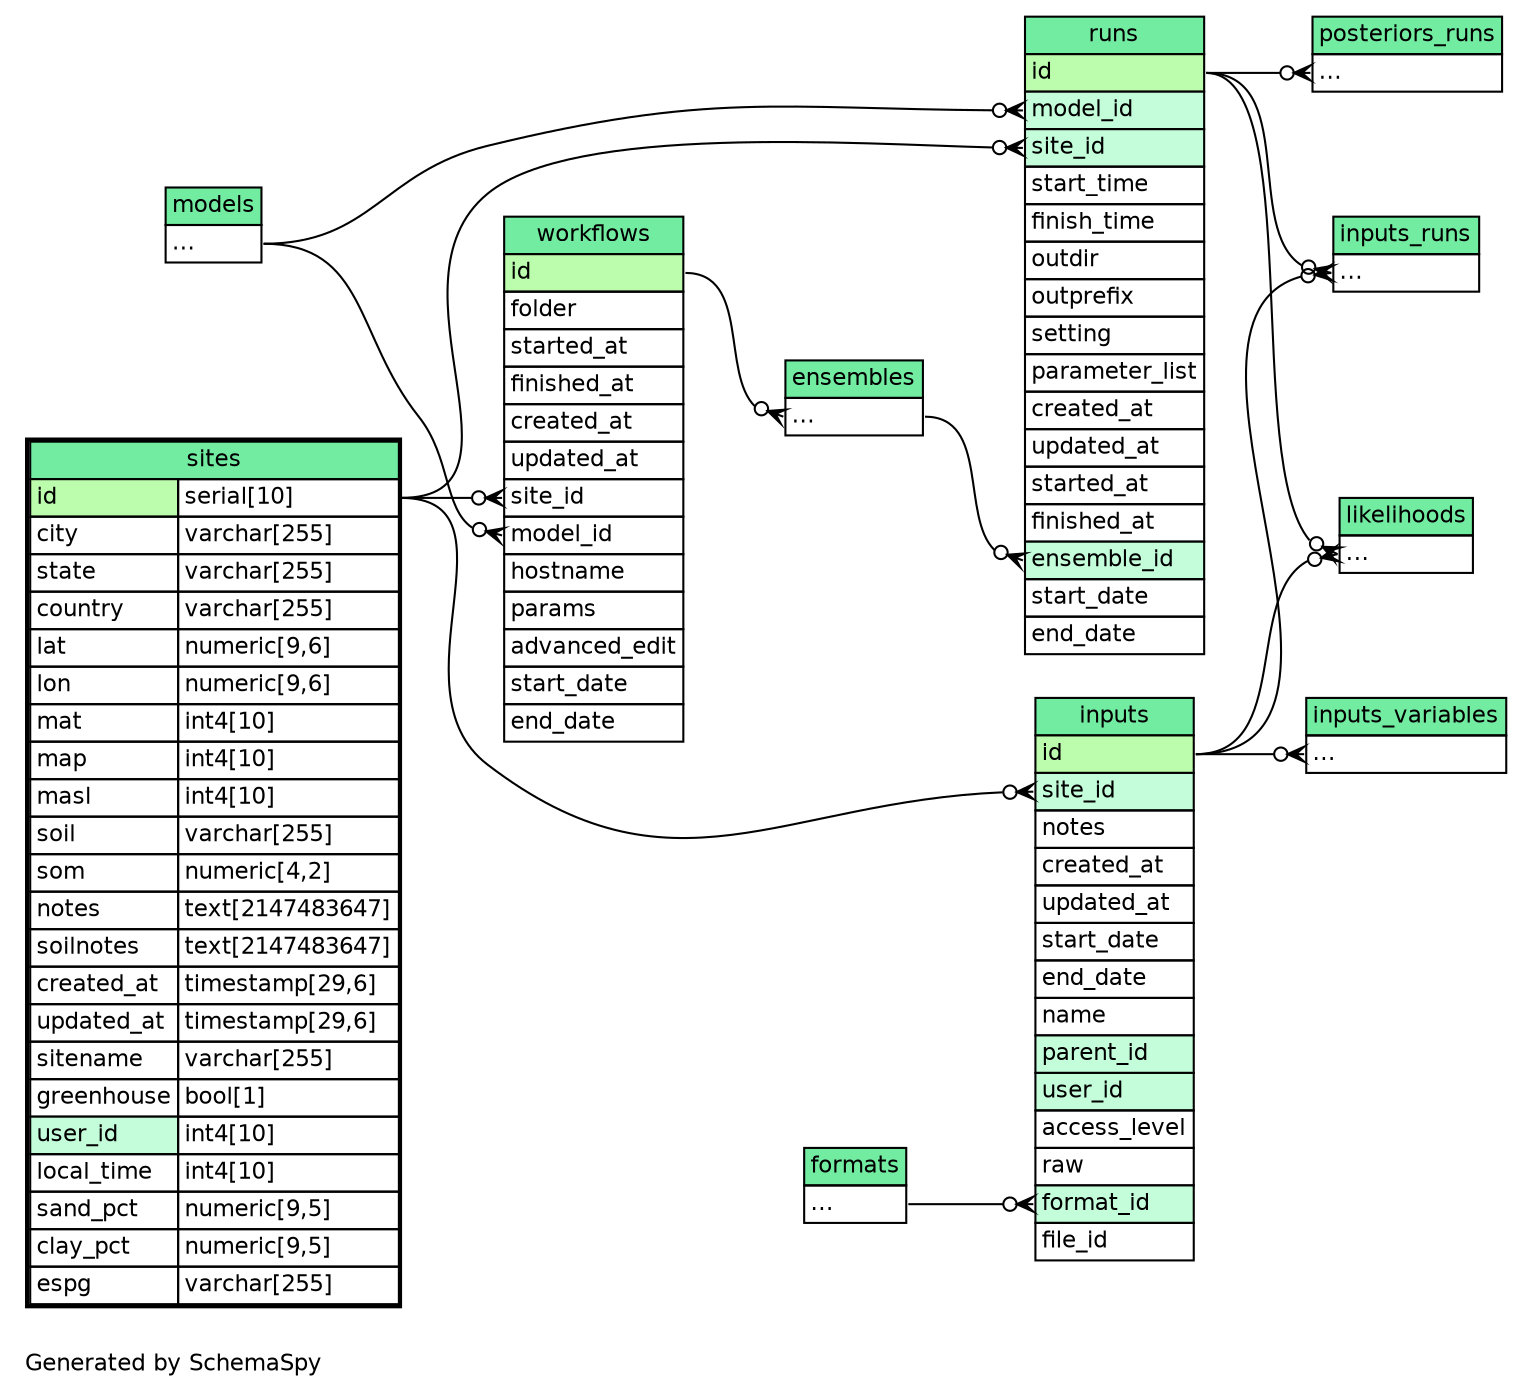 // dot 2.26.3 on Linux 3.8.0-39-generic
// SchemaSpy rev Unknown
digraph "twoDegreesRelationshipsDiagram" {
  graph [
    rankdir="RL"
    bgcolor="#ffffff"
    label="\nGenerated by SchemaSpy"
    labeljust="l"
    nodesep="0.18"
    ranksep="0.46"
    fontname="Helvetica"
    fontsize="11"
  ];
  node [
    fontname="Helvetica"
    fontsize="11"
    shape="plaintext"
  ];
  edge [
    arrowsize="0.8"
  ];
  "ensembles":"elipses":w -> "workflows":"id":e [arrowhead=none dir=back arrowtail=crowodot];
  "inputs":"format_id":w -> "formats":"elipses":e [arrowhead=none dir=back arrowtail=crowodot];
  "inputs":"site_id":w -> "sites":"id.type":e [arrowhead=none dir=back arrowtail=crowodot];
  "inputs_runs":"elipses":w -> "inputs":"id":e [arrowhead=none dir=back arrowtail=crowodot];
  "inputs_runs":"elipses":w -> "runs":"id":e [arrowhead=none dir=back arrowtail=crowodot];
  "inputs_variables":"elipses":w -> "inputs":"id":e [arrowhead=none dir=back arrowtail=crowodot];
  "likelihoods":"elipses":w -> "inputs":"id":e [arrowhead=none dir=back arrowtail=crowodot];
  "likelihoods":"elipses":w -> "runs":"id":e [arrowhead=none dir=back arrowtail=crowodot];
  "posteriors_runs":"elipses":w -> "runs":"id":e [arrowhead=none dir=back arrowtail=crowodot];
  "runs":"ensemble_id":w -> "ensembles":"elipses":e [arrowhead=none dir=back arrowtail=crowodot];
  "runs":"model_id":w -> "models":"elipses":e [arrowhead=none dir=back arrowtail=crowodot];
  "runs":"site_id":w -> "sites":"id.type":e [arrowhead=none dir=back arrowtail=crowodot];
  "workflows":"model_id":w -> "models":"elipses":e [arrowhead=none dir=back arrowtail=crowodot];
  "workflows":"site_id":w -> "sites":"id.type":e [arrowhead=none dir=back arrowtail=crowodot];
  "ensembles" [
    label=<
    <TABLE BORDER="0" CELLBORDER="1" CELLSPACING="0" BGCOLOR="#FFFFFF">
      <TR><TD COLSPAN="4" BGCOLOR="#72ECA1" ALIGN="CENTER">ensembles</TD></TR>
      <TR><TD PORT="elipses" COLSPAN="4" ALIGN="LEFT">...</TD></TR>
    </TABLE>>
    URL="ensembles.html"
    tooltip="ensembles"
  ];
  "formats" [
    label=<
    <TABLE BORDER="0" CELLBORDER="1" CELLSPACING="0" BGCOLOR="#FFFFFF">
      <TR><TD COLSPAN="4" BGCOLOR="#72ECA1" ALIGN="CENTER">formats</TD></TR>
      <TR><TD PORT="elipses" COLSPAN="4" ALIGN="LEFT">...</TD></TR>
    </TABLE>>
    URL="formats.html"
    tooltip="formats"
  ];
  "inputs" [
    label=<
    <TABLE BORDER="0" CELLBORDER="1" CELLSPACING="0" BGCOLOR="#FFFFFF">
      <TR><TD COLSPAN="4" BGCOLOR="#72ECA1" ALIGN="CENTER">inputs</TD></TR>
      <TR><TD PORT="id" COLSPAN="4" BGCOLOR="#bcfdad !important" ALIGN="LEFT">id</TD></TR>
      <TR><TD PORT="site_id" COLSPAN="4" BGCOLOR="#c4fdda !important" ALIGN="LEFT">site_id</TD></TR>
      <TR><TD PORT="notes" COLSPAN="4" ALIGN="LEFT">notes</TD></TR>
      <TR><TD PORT="created_at" COLSPAN="4" ALIGN="LEFT">created_at</TD></TR>
      <TR><TD PORT="updated_at" COLSPAN="4" ALIGN="LEFT">updated_at</TD></TR>
      <TR><TD PORT="start_date" COLSPAN="4" ALIGN="LEFT">start_date</TD></TR>
      <TR><TD PORT="end_date" COLSPAN="4" ALIGN="LEFT">end_date</TD></TR>
      <TR><TD PORT="name" COLSPAN="4" ALIGN="LEFT">name</TD></TR>
      <TR><TD PORT="parent_id" COLSPAN="4" BGCOLOR="#c4fdda !important" ALIGN="LEFT">parent_id</TD></TR>
      <TR><TD PORT="user_id" COLSPAN="4" BGCOLOR="#c4fdda !important" ALIGN="LEFT">user_id</TD></TR>
      <TR><TD PORT="access_level" COLSPAN="4" ALIGN="LEFT">access_level</TD></TR>
      <TR><TD PORT="raw" COLSPAN="4" ALIGN="LEFT">raw</TD></TR>
      <TR><TD PORT="format_id" COLSPAN="4" BGCOLOR="#c4fdda !important" ALIGN="LEFT">format_id</TD></TR>
      <TR><TD PORT="file_id" COLSPAN="4" ALIGN="LEFT">file_id</TD></TR>
    </TABLE>>
    URL="inputs.html"
    tooltip="inputs"
  ];
  "inputs_runs" [
    label=<
    <TABLE BORDER="0" CELLBORDER="1" CELLSPACING="0" BGCOLOR="#FFFFFF">
      <TR><TD COLSPAN="4" BGCOLOR="#72ECA1" ALIGN="CENTER">inputs_runs</TD></TR>
      <TR><TD PORT="elipses" COLSPAN="4" ALIGN="LEFT">...</TD></TR>
    </TABLE>>
    URL="inputs_runs.html"
    tooltip="inputs_runs"
  ];
  "inputs_variables" [
    label=<
    <TABLE BORDER="0" CELLBORDER="1" CELLSPACING="0" BGCOLOR="#FFFFFF">
      <TR><TD COLSPAN="4" BGCOLOR="#72ECA1" ALIGN="CENTER">inputs_variables</TD></TR>
      <TR><TD PORT="elipses" COLSPAN="4" ALIGN="LEFT">...</TD></TR>
    </TABLE>>
    URL="inputs_variables.html"
    tooltip="inputs_variables"
  ];
  "likelihoods" [
    label=<
    <TABLE BORDER="0" CELLBORDER="1" CELLSPACING="0" BGCOLOR="#FFFFFF">
      <TR><TD COLSPAN="4" BGCOLOR="#72ECA1" ALIGN="CENTER">likelihoods</TD></TR>
      <TR><TD PORT="elipses" COLSPAN="4" ALIGN="LEFT">...</TD></TR>
    </TABLE>>
    URL="likelihoods.html"
    tooltip="likelihoods"
  ];
  "models" [
    label=<
    <TABLE BORDER="0" CELLBORDER="1" CELLSPACING="0" BGCOLOR="#FFFFFF">
      <TR><TD COLSPAN="4" BGCOLOR="#72ECA1" ALIGN="CENTER">models</TD></TR>
      <TR><TD PORT="elipses" COLSPAN="4" ALIGN="LEFT">...</TD></TR>
    </TABLE>>
    URL="models.html"
    tooltip="models"
  ];
  "posteriors_runs" [
    label=<
    <TABLE BORDER="0" CELLBORDER="1" CELLSPACING="0" BGCOLOR="#FFFFFF">
      <TR><TD COLSPAN="4" BGCOLOR="#72ECA1" ALIGN="CENTER">posteriors_runs</TD></TR>
      <TR><TD PORT="elipses" COLSPAN="4" ALIGN="LEFT">...</TD></TR>
    </TABLE>>
    URL="posteriors_runs.html"
    tooltip="posteriors_runs"
  ];
  "runs" [
    label=<
    <TABLE BORDER="0" CELLBORDER="1" CELLSPACING="0" BGCOLOR="#FFFFFF">
      <TR><TD COLSPAN="4" BGCOLOR="#72ECA1" ALIGN="CENTER">runs</TD></TR>
      <TR><TD PORT="id" COLSPAN="4" BGCOLOR="#bcfdad !important" ALIGN="LEFT">id</TD></TR>
      <TR><TD PORT="model_id" COLSPAN="4" BGCOLOR="#c4fdda !important" ALIGN="LEFT">model_id</TD></TR>
      <TR><TD PORT="site_id" COLSPAN="4" BGCOLOR="#c4fdda !important" ALIGN="LEFT">site_id</TD></TR>
      <TR><TD PORT="start_time" COLSPAN="4" ALIGN="LEFT">start_time</TD></TR>
      <TR><TD PORT="finish_time" COLSPAN="4" ALIGN="LEFT">finish_time</TD></TR>
      <TR><TD PORT="outdir" COLSPAN="4" ALIGN="LEFT">outdir</TD></TR>
      <TR><TD PORT="outprefix" COLSPAN="4" ALIGN="LEFT">outprefix</TD></TR>
      <TR><TD PORT="setting" COLSPAN="4" ALIGN="LEFT">setting</TD></TR>
      <TR><TD PORT="parameter_list" COLSPAN="4" ALIGN="LEFT">parameter_list</TD></TR>
      <TR><TD PORT="created_at" COLSPAN="4" ALIGN="LEFT">created_at</TD></TR>
      <TR><TD PORT="updated_at" COLSPAN="4" ALIGN="LEFT">updated_at</TD></TR>
      <TR><TD PORT="started_at" COLSPAN="4" ALIGN="LEFT">started_at</TD></TR>
      <TR><TD PORT="finished_at" COLSPAN="4" ALIGN="LEFT">finished_at</TD></TR>
      <TR><TD PORT="ensemble_id" COLSPAN="4" BGCOLOR="#c4fdda !important" ALIGN="LEFT">ensemble_id</TD></TR>
      <TR><TD PORT="start_date" COLSPAN="4" ALIGN="LEFT">start_date</TD></TR>
      <TR><TD PORT="end_date" COLSPAN="4" ALIGN="LEFT">end_date</TD></TR>
    </TABLE>>
    URL="runs.html"
    tooltip="runs"
  ];
  "sites" [
    label=<
    <TABLE BORDER="2" CELLBORDER="1" CELLSPACING="0" BGCOLOR="#FFFFFF">
      <TR><TD COLSPAN="4" BGCOLOR="#72ECA1" ALIGN="CENTER">sites</TD></TR>
      <TR><TD PORT="id" COLSPAN="3" BGCOLOR="#bcfdad !important" ALIGN="LEFT">id</TD><TD PORT="id.type" ALIGN="LEFT">serial[10]</TD></TR>
      <TR><TD PORT="city" COLSPAN="3" ALIGN="LEFT">city</TD><TD PORT="city.type" ALIGN="LEFT">varchar[255]</TD></TR>
      <TR><TD PORT="state" COLSPAN="3" ALIGN="LEFT">state</TD><TD PORT="state.type" ALIGN="LEFT">varchar[255]</TD></TR>
      <TR><TD PORT="country" COLSPAN="3" ALIGN="LEFT">country</TD><TD PORT="country.type" ALIGN="LEFT">varchar[255]</TD></TR>
      <TR><TD PORT="lat" COLSPAN="3" ALIGN="LEFT">lat</TD><TD PORT="lat.type" ALIGN="LEFT">numeric[9,6]</TD></TR>
      <TR><TD PORT="lon" COLSPAN="3" ALIGN="LEFT">lon</TD><TD PORT="lon.type" ALIGN="LEFT">numeric[9,6]</TD></TR>
      <TR><TD PORT="mat" COLSPAN="3" ALIGN="LEFT">mat</TD><TD PORT="mat.type" ALIGN="LEFT">int4[10]</TD></TR>
      <TR><TD PORT="map" COLSPAN="3" ALIGN="LEFT">map</TD><TD PORT="map.type" ALIGN="LEFT">int4[10]</TD></TR>
      <TR><TD PORT="masl" COLSPAN="3" ALIGN="LEFT">masl</TD><TD PORT="masl.type" ALIGN="LEFT">int4[10]</TD></TR>
      <TR><TD PORT="soil" COLSPAN="3" ALIGN="LEFT">soil</TD><TD PORT="soil.type" ALIGN="LEFT">varchar[255]</TD></TR>
      <TR><TD PORT="som" COLSPAN="3" ALIGN="LEFT">som</TD><TD PORT="som.type" ALIGN="LEFT">numeric[4,2]</TD></TR>
      <TR><TD PORT="notes" COLSPAN="3" ALIGN="LEFT">notes</TD><TD PORT="notes.type" ALIGN="LEFT">text[2147483647]</TD></TR>
      <TR><TD PORT="soilnotes" COLSPAN="3" ALIGN="LEFT">soilnotes</TD><TD PORT="soilnotes.type" ALIGN="LEFT">text[2147483647]</TD></TR>
      <TR><TD PORT="created_at" COLSPAN="3" ALIGN="LEFT">created_at</TD><TD PORT="created_at.type" ALIGN="LEFT">timestamp[29,6]</TD></TR>
      <TR><TD PORT="updated_at" COLSPAN="3" ALIGN="LEFT">updated_at</TD><TD PORT="updated_at.type" ALIGN="LEFT">timestamp[29,6]</TD></TR>
      <TR><TD PORT="sitename" COLSPAN="3" ALIGN="LEFT">sitename</TD><TD PORT="sitename.type" ALIGN="LEFT">varchar[255]</TD></TR>
      <TR><TD PORT="greenhouse" COLSPAN="3" ALIGN="LEFT">greenhouse</TD><TD PORT="greenhouse.type" ALIGN="LEFT">bool[1]</TD></TR>
      <TR><TD PORT="user_id" COLSPAN="3" BGCOLOR="#c4fdda !important" ALIGN="LEFT">user_id</TD><TD PORT="user_id.type" ALIGN="LEFT">int4[10]</TD></TR>
      <TR><TD PORT="local_time" COLSPAN="3" ALIGN="LEFT">local_time</TD><TD PORT="local_time.type" ALIGN="LEFT">int4[10]</TD></TR>
      <TR><TD PORT="sand_pct" COLSPAN="3" ALIGN="LEFT">sand_pct</TD><TD PORT="sand_pct.type" ALIGN="LEFT">numeric[9,5]</TD></TR>
      <TR><TD PORT="clay_pct" COLSPAN="3" ALIGN="LEFT">clay_pct</TD><TD PORT="clay_pct.type" ALIGN="LEFT">numeric[9,5]</TD></TR>
      <TR><TD PORT="espg" COLSPAN="3" ALIGN="LEFT">espg</TD><TD PORT="espg.type" ALIGN="LEFT">varchar[255]</TD></TR>
    </TABLE>>
    URL="sites.html"
    tooltip="sites"
  ];
  "workflows" [
    label=<
    <TABLE BORDER="0" CELLBORDER="1" CELLSPACING="0" BGCOLOR="#FFFFFF">
      <TR><TD COLSPAN="4" BGCOLOR="#72ECA1" ALIGN="CENTER">workflows</TD></TR>
      <TR><TD PORT="id" COLSPAN="4" BGCOLOR="#bcfdad !important" ALIGN="LEFT">id</TD></TR>
      <TR><TD PORT="folder" COLSPAN="4" ALIGN="LEFT">folder</TD></TR>
      <TR><TD PORT="started_at" COLSPAN="4" ALIGN="LEFT">started_at</TD></TR>
      <TR><TD PORT="finished_at" COLSPAN="4" ALIGN="LEFT">finished_at</TD></TR>
      <TR><TD PORT="created_at" COLSPAN="4" ALIGN="LEFT">created_at</TD></TR>
      <TR><TD PORT="updated_at" COLSPAN="4" ALIGN="LEFT">updated_at</TD></TR>
      <TR><TD PORT="site_id" COLSPAN="4" ALIGN="LEFT">site_id</TD></TR>
      <TR><TD PORT="model_id" COLSPAN="4" ALIGN="LEFT">model_id</TD></TR>
      <TR><TD PORT="hostname" COLSPAN="4" ALIGN="LEFT">hostname</TD></TR>
      <TR><TD PORT="params" COLSPAN="4" ALIGN="LEFT">params</TD></TR>
      <TR><TD PORT="advanced_edit" COLSPAN="4" ALIGN="LEFT">advanced_edit</TD></TR>
      <TR><TD PORT="start_date" COLSPAN="4" ALIGN="LEFT">start_date</TD></TR>
      <TR><TD PORT="end_date" COLSPAN="4" ALIGN="LEFT">end_date</TD></TR>
    </TABLE>>
    URL="workflows.html"
    tooltip="workflows"
  ];
}
